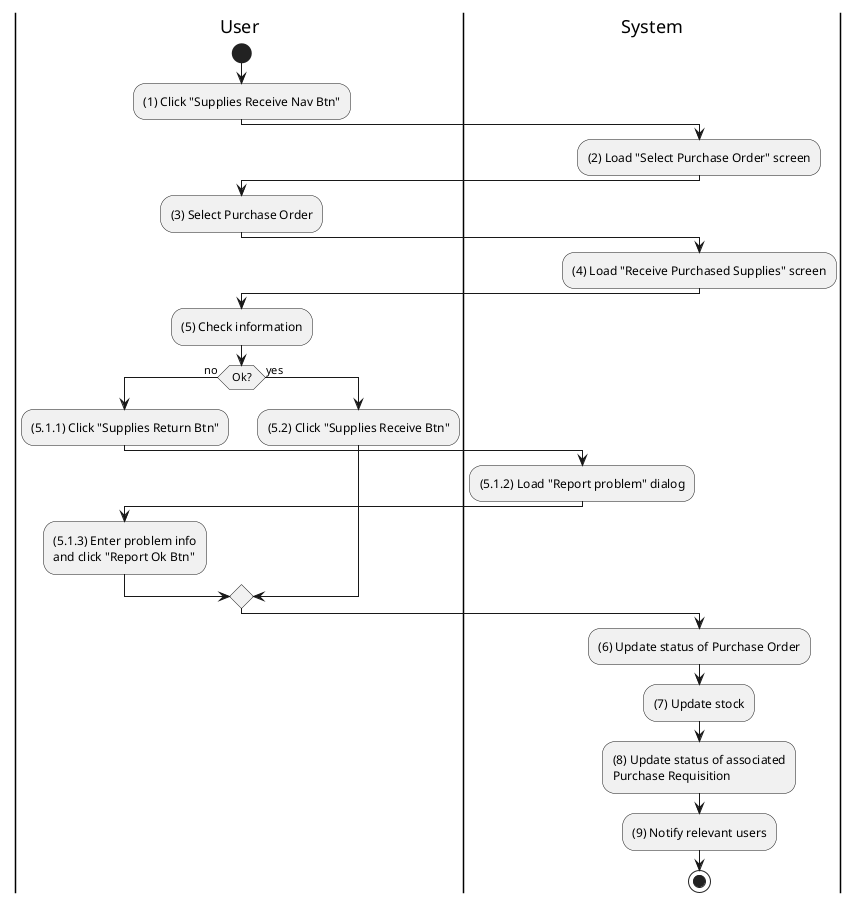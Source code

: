 @startuml inventory-supply-receive
|u|User
|s|System

|u|
start
:(1) Click "Supplies Receive Nav Btn";

|s|
:(2) Load "Select Purchase Order" screen;

|u|
:(3) Select Purchase Order;

|s|
:(4) Load "Receive Purchased Supplies" screen;

|u|
:(5) Check information;

if (Ok?) then (no)
    |u|
    :(5.1.1) Click "Supplies Return Btn";

    |s|
    :(5.1.2) Load "Report problem" dialog;

    |u|
    :(5.1.3) Enter problem info\nand click "Report Ok Btn";
else (yes)
    |u|
    :(5.2) Click "Supplies Receive Btn";
endif

|s|
:(6) Update status of Purchase Order;
:(7) Update stock;
:(8) Update status of associated\nPurchase Requisition;
:(9) Notify relevant users;
stop
@enduml